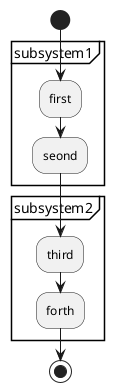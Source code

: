 @startuml
start
  partition subsystem1 {
    :first;
    :seond;
  }
  partition subsystem2 {
    :third;
    :forth;
  }
stop
@enduml
